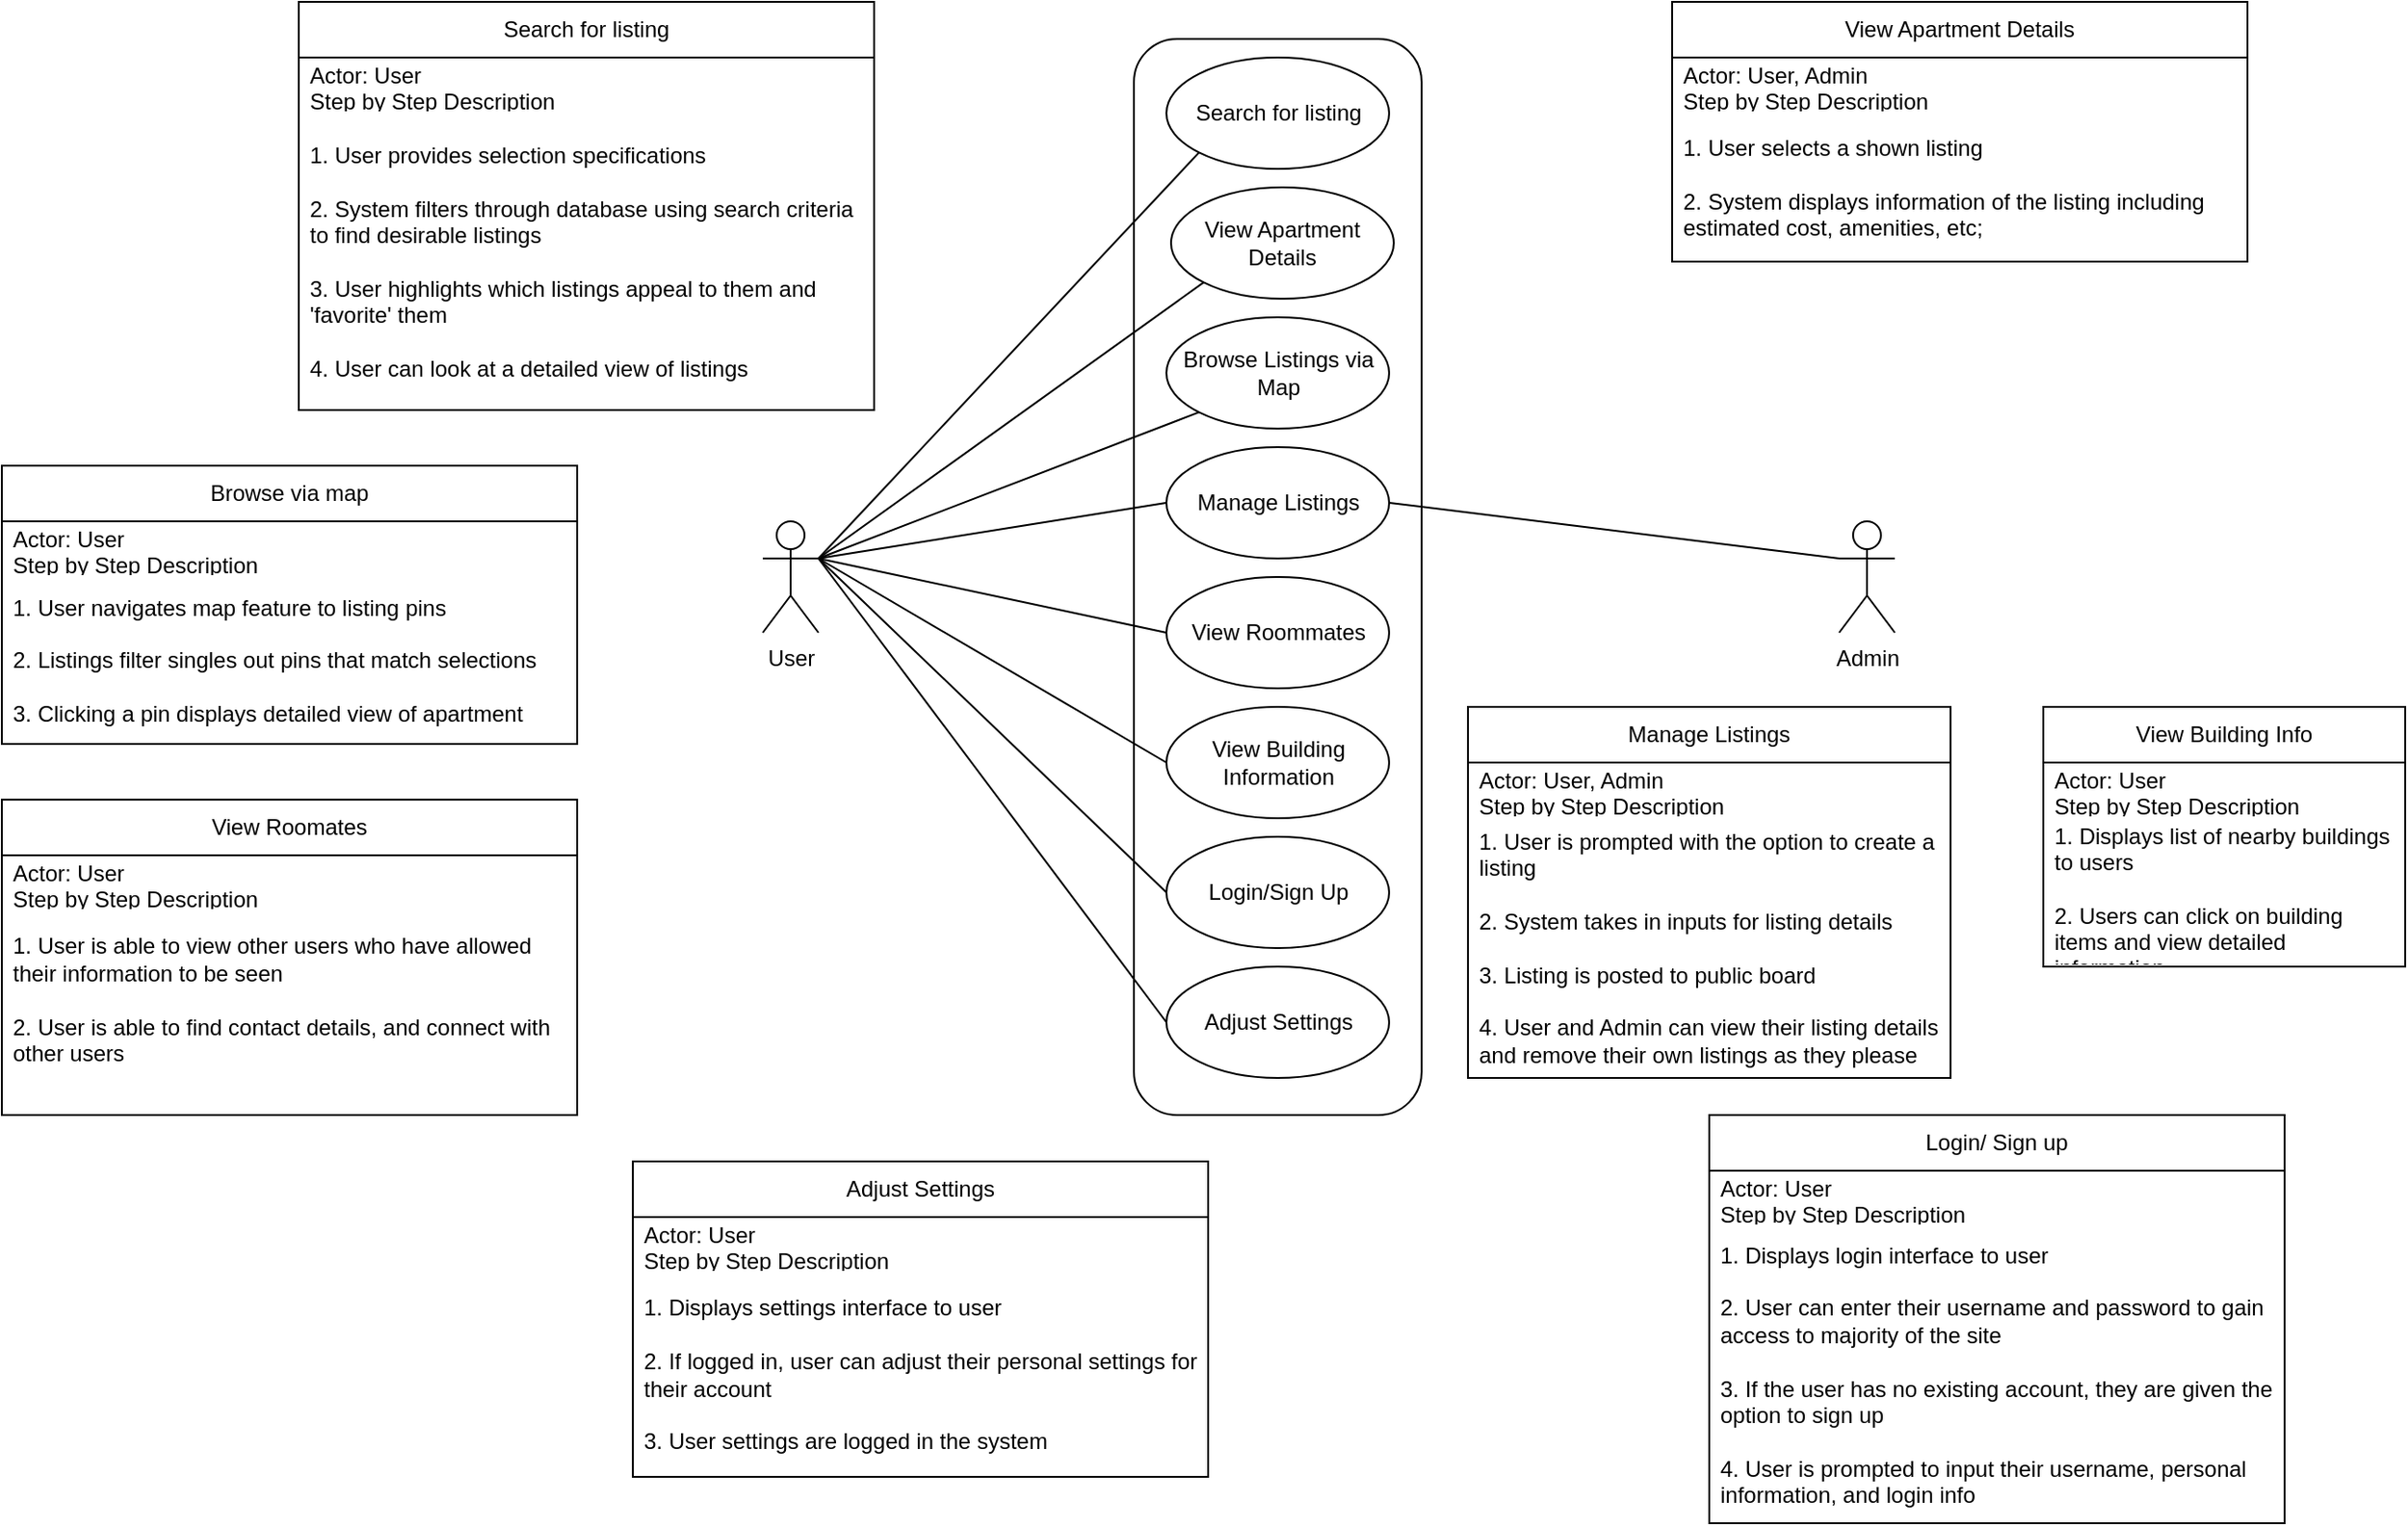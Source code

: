 <mxfile version="26.1.3">
  <diagram name="Page-1" id="jRUaesS8LNlslejOsJ27">
    <mxGraphModel dx="1687" dy="887" grid="1" gridSize="10" guides="1" tooltips="1" connect="1" arrows="1" fold="1" page="1" pageScale="1" pageWidth="690" pageHeight="980" math="0" shadow="0">
      <root>
        <mxCell id="0" />
        <mxCell id="1" parent="0" />
        <mxCell id="ZRMwxon8xwuSLsotXi2d-1" value="" style="rounded=1;whiteSpace=wrap;html=1;" vertex="1" parent="1">
          <mxGeometry x="670" y="30" width="155" height="580" as="geometry" />
        </mxCell>
        <mxCell id="ZRMwxon8xwuSLsotXi2d-2" value="Search for listing" style="ellipse;whiteSpace=wrap;html=1;" vertex="1" parent="1">
          <mxGeometry x="687.5" y="40" width="120" height="60" as="geometry" />
        </mxCell>
        <mxCell id="ZRMwxon8xwuSLsotXi2d-3" value="View Apartment Details" style="ellipse;whiteSpace=wrap;html=1;" vertex="1" parent="1">
          <mxGeometry x="690" y="110" width="120" height="60" as="geometry" />
        </mxCell>
        <mxCell id="ZRMwxon8xwuSLsotXi2d-27" style="rounded=0;orthogonalLoop=1;jettySize=auto;html=1;exitX=0;exitY=1;exitDx=0;exitDy=0;endArrow=none;startFill=0;" edge="1" parent="1" source="ZRMwxon8xwuSLsotXi2d-4">
          <mxGeometry relative="1" as="geometry">
            <mxPoint x="500" y="310" as="targetPoint" />
          </mxGeometry>
        </mxCell>
        <mxCell id="ZRMwxon8xwuSLsotXi2d-4" value="&lt;div&gt;Browse Listings via Map&lt;/div&gt;" style="ellipse;whiteSpace=wrap;html=1;" vertex="1" parent="1">
          <mxGeometry x="687.5" y="180" width="120" height="60" as="geometry" />
        </mxCell>
        <mxCell id="ZRMwxon8xwuSLsotXi2d-5" value="Manage Listings" style="ellipse;whiteSpace=wrap;html=1;" vertex="1" parent="1">
          <mxGeometry x="687.5" y="250" width="120" height="60" as="geometry" />
        </mxCell>
        <mxCell id="ZRMwxon8xwuSLsotXi2d-29" style="rounded=0;orthogonalLoop=1;jettySize=auto;html=1;exitX=0;exitY=0.5;exitDx=0;exitDy=0;endArrow=none;startFill=0;" edge="1" parent="1" source="ZRMwxon8xwuSLsotXi2d-6">
          <mxGeometry relative="1" as="geometry">
            <mxPoint x="500" y="310" as="targetPoint" />
          </mxGeometry>
        </mxCell>
        <mxCell id="ZRMwxon8xwuSLsotXi2d-6" value="&lt;div&gt;View Roommates&lt;/div&gt;" style="ellipse;whiteSpace=wrap;html=1;" vertex="1" parent="1">
          <mxGeometry x="687.5" y="320" width="120" height="60" as="geometry" />
        </mxCell>
        <mxCell id="ZRMwxon8xwuSLsotXi2d-30" style="rounded=0;orthogonalLoop=1;jettySize=auto;html=1;exitX=0;exitY=0.5;exitDx=0;exitDy=0;endArrow=none;startFill=0;" edge="1" parent="1" source="ZRMwxon8xwuSLsotXi2d-7">
          <mxGeometry relative="1" as="geometry">
            <mxPoint x="500" y="310" as="targetPoint" />
          </mxGeometry>
        </mxCell>
        <mxCell id="ZRMwxon8xwuSLsotXi2d-7" value="&lt;div&gt;View Building Information&lt;/div&gt;" style="ellipse;whiteSpace=wrap;html=1;" vertex="1" parent="1">
          <mxGeometry x="687.5" y="390" width="120" height="60" as="geometry" />
        </mxCell>
        <mxCell id="ZRMwxon8xwuSLsotXi2d-31" style="rounded=0;orthogonalLoop=1;jettySize=auto;html=1;exitX=0;exitY=0.5;exitDx=0;exitDy=0;endArrow=none;startFill=0;" edge="1" parent="1" source="ZRMwxon8xwuSLsotXi2d-8">
          <mxGeometry relative="1" as="geometry">
            <mxPoint x="500" y="310" as="targetPoint" />
          </mxGeometry>
        </mxCell>
        <mxCell id="ZRMwxon8xwuSLsotXi2d-8" value="&lt;div&gt;Login/Sign Up&lt;/div&gt;" style="ellipse;whiteSpace=wrap;html=1;" vertex="1" parent="1">
          <mxGeometry x="687.5" y="460" width="120" height="60" as="geometry" />
        </mxCell>
        <mxCell id="ZRMwxon8xwuSLsotXi2d-32" style="rounded=0;orthogonalLoop=1;jettySize=auto;html=1;exitX=0;exitY=0.5;exitDx=0;exitDy=0;endArrow=none;startFill=0;" edge="1" parent="1" source="ZRMwxon8xwuSLsotXi2d-9">
          <mxGeometry relative="1" as="geometry">
            <mxPoint x="500" y="310" as="targetPoint" />
          </mxGeometry>
        </mxCell>
        <mxCell id="ZRMwxon8xwuSLsotXi2d-9" value="&lt;div&gt;Adjust Settings&lt;/div&gt;" style="ellipse;whiteSpace=wrap;html=1;" vertex="1" parent="1">
          <mxGeometry x="687.5" y="530" width="120" height="60" as="geometry" />
        </mxCell>
        <mxCell id="ZRMwxon8xwuSLsotXi2d-10" value="User" style="shape=umlActor;verticalLabelPosition=bottom;verticalAlign=top;html=1;outlineConnect=0;" vertex="1" parent="1">
          <mxGeometry x="470" y="290" width="30" height="60" as="geometry" />
        </mxCell>
        <mxCell id="ZRMwxon8xwuSLsotXi2d-11" value="&lt;div&gt;Admin&lt;/div&gt;" style="shape=umlActor;verticalLabelPosition=bottom;verticalAlign=top;html=1;outlineConnect=0;" vertex="1" parent="1">
          <mxGeometry x="1050" y="290" width="30" height="60" as="geometry" />
        </mxCell>
        <mxCell id="ZRMwxon8xwuSLsotXi2d-17" value="Search for listing" style="swimlane;fontStyle=0;childLayout=stackLayout;horizontal=1;startSize=30;horizontalStack=0;resizeParent=1;resizeParentMax=0;resizeLast=0;collapsible=1;marginBottom=0;whiteSpace=wrap;html=1;" vertex="1" parent="1">
          <mxGeometry x="220" y="10" width="310" height="220" as="geometry" />
        </mxCell>
        <mxCell id="ZRMwxon8xwuSLsotXi2d-18" value="&lt;div&gt;Actor: User&lt;/div&gt;&lt;div&gt;Step by Step Description&lt;/div&gt;" style="text;strokeColor=none;fillColor=none;align=left;verticalAlign=middle;spacingLeft=4;spacingRight=4;overflow=hidden;points=[[0,0.5],[1,0.5]];portConstraint=eastwest;rotatable=0;whiteSpace=wrap;html=1;" vertex="1" parent="ZRMwxon8xwuSLsotXi2d-17">
          <mxGeometry y="30" width="310" height="30" as="geometry" />
        </mxCell>
        <mxCell id="ZRMwxon8xwuSLsotXi2d-19" value="&lt;div&gt;1. User provides selection specifications&lt;/div&gt;&lt;div&gt;&lt;br&gt;&lt;/div&gt;&lt;div&gt;2. System filters through database using search criteria to find desirable listings&lt;/div&gt;&lt;div&gt;&lt;br&gt;&lt;/div&gt;&lt;div&gt;3. User highlights which listings appeal to them and &#39;favorite&#39; them&lt;/div&gt;&lt;div&gt;&lt;br&gt;&lt;/div&gt;&lt;div&gt;4. User can look at a detailed view of listings&lt;/div&gt;" style="text;strokeColor=none;fillColor=none;align=left;verticalAlign=middle;spacingLeft=4;spacingRight=4;overflow=hidden;points=[[0,0.5],[1,0.5]];portConstraint=eastwest;rotatable=0;whiteSpace=wrap;html=1;" vertex="1" parent="ZRMwxon8xwuSLsotXi2d-17">
          <mxGeometry y="60" width="310" height="160" as="geometry" />
        </mxCell>
        <mxCell id="ZRMwxon8xwuSLsotXi2d-22" value="View Apartment Details" style="swimlane;fontStyle=0;childLayout=stackLayout;horizontal=1;startSize=30;horizontalStack=0;resizeParent=1;resizeParentMax=0;resizeLast=0;collapsible=1;marginBottom=0;whiteSpace=wrap;html=1;" vertex="1" parent="1">
          <mxGeometry x="960" y="10" width="310" height="140" as="geometry" />
        </mxCell>
        <mxCell id="ZRMwxon8xwuSLsotXi2d-23" value="&lt;div&gt;Actor: User, Admin&lt;/div&gt;&lt;div&gt;Step by Step Description&lt;/div&gt;" style="text;strokeColor=none;fillColor=none;align=left;verticalAlign=middle;spacingLeft=4;spacingRight=4;overflow=hidden;points=[[0,0.5],[1,0.5]];portConstraint=eastwest;rotatable=0;whiteSpace=wrap;html=1;" vertex="1" parent="ZRMwxon8xwuSLsotXi2d-22">
          <mxGeometry y="30" width="310" height="30" as="geometry" />
        </mxCell>
        <mxCell id="ZRMwxon8xwuSLsotXi2d-24" value="&lt;div&gt;1. User selects a shown listing&lt;/div&gt;&lt;div&gt;&lt;br&gt;&lt;/div&gt;&lt;div&gt;2. System displays information of the listing including estimated cost, amenities, etc;&lt;/div&gt;" style="text;strokeColor=none;fillColor=none;align=left;verticalAlign=middle;spacingLeft=4;spacingRight=4;overflow=hidden;points=[[0,0.5],[1,0.5]];portConstraint=eastwest;rotatable=0;whiteSpace=wrap;html=1;" vertex="1" parent="ZRMwxon8xwuSLsotXi2d-22">
          <mxGeometry y="60" width="310" height="80" as="geometry" />
        </mxCell>
        <mxCell id="ZRMwxon8xwuSLsotXi2d-25" style="rounded=0;orthogonalLoop=1;jettySize=auto;html=1;exitX=0;exitY=1;exitDx=0;exitDy=0;entryX=1;entryY=0.333;entryDx=0;entryDy=0;entryPerimeter=0;jumpSize=0;strokeColor=default;endArrow=none;startFill=0;" edge="1" parent="1" source="ZRMwxon8xwuSLsotXi2d-2" target="ZRMwxon8xwuSLsotXi2d-10">
          <mxGeometry relative="1" as="geometry" />
        </mxCell>
        <mxCell id="ZRMwxon8xwuSLsotXi2d-26" style="rounded=0;orthogonalLoop=1;jettySize=auto;html=1;exitX=0;exitY=1;exitDx=0;exitDy=0;entryX=1;entryY=0.333;entryDx=0;entryDy=0;entryPerimeter=0;endArrow=none;startFill=0;" edge="1" parent="1" source="ZRMwxon8xwuSLsotXi2d-3" target="ZRMwxon8xwuSLsotXi2d-10">
          <mxGeometry relative="1" as="geometry" />
        </mxCell>
        <mxCell id="ZRMwxon8xwuSLsotXi2d-28" style="rounded=0;orthogonalLoop=1;jettySize=auto;html=1;exitX=0;exitY=0.5;exitDx=0;exitDy=0;entryX=1;entryY=0.333;entryDx=0;entryDy=0;entryPerimeter=0;endArrow=none;startFill=0;" edge="1" parent="1" source="ZRMwxon8xwuSLsotXi2d-5" target="ZRMwxon8xwuSLsotXi2d-10">
          <mxGeometry relative="1" as="geometry" />
        </mxCell>
        <mxCell id="ZRMwxon8xwuSLsotXi2d-33" style="rounded=0;orthogonalLoop=1;jettySize=auto;html=1;exitX=1;exitY=0.5;exitDx=0;exitDy=0;entryX=0;entryY=0.333;entryDx=0;entryDy=0;entryPerimeter=0;endArrow=none;startFill=0;" edge="1" parent="1" source="ZRMwxon8xwuSLsotXi2d-5" target="ZRMwxon8xwuSLsotXi2d-11">
          <mxGeometry relative="1" as="geometry" />
        </mxCell>
        <mxCell id="ZRMwxon8xwuSLsotXi2d-34" value="Browse via map" style="swimlane;fontStyle=0;childLayout=stackLayout;horizontal=1;startSize=30;horizontalStack=0;resizeParent=1;resizeParentMax=0;resizeLast=0;collapsible=1;marginBottom=0;whiteSpace=wrap;html=1;" vertex="1" parent="1">
          <mxGeometry x="60" y="260" width="310" height="150" as="geometry" />
        </mxCell>
        <mxCell id="ZRMwxon8xwuSLsotXi2d-35" value="&lt;div&gt;Actor: User&lt;/div&gt;&lt;div&gt;Step by Step Description&lt;/div&gt;" style="text;strokeColor=none;fillColor=none;align=left;verticalAlign=middle;spacingLeft=4;spacingRight=4;overflow=hidden;points=[[0,0.5],[1,0.5]];portConstraint=eastwest;rotatable=0;whiteSpace=wrap;html=1;" vertex="1" parent="ZRMwxon8xwuSLsotXi2d-34">
          <mxGeometry y="30" width="310" height="30" as="geometry" />
        </mxCell>
        <mxCell id="ZRMwxon8xwuSLsotXi2d-36" value="&lt;div&gt;1. User navigates map feature to listing pins&lt;/div&gt;&lt;div&gt;&lt;br&gt;&lt;/div&gt;&lt;div&gt;2. Listings filter singles out pins that match selections&lt;/div&gt;&lt;div&gt;&lt;br&gt;&lt;/div&gt;&lt;div&gt;3. Clicking a pin displays detailed view of apartment&amp;nbsp; &lt;br&gt;&lt;/div&gt;" style="text;strokeColor=none;fillColor=none;align=left;verticalAlign=middle;spacingLeft=4;spacingRight=4;overflow=hidden;points=[[0,0.5],[1,0.5]];portConstraint=eastwest;rotatable=0;whiteSpace=wrap;html=1;" vertex="1" parent="ZRMwxon8xwuSLsotXi2d-34">
          <mxGeometry y="60" width="310" height="90" as="geometry" />
        </mxCell>
        <mxCell id="ZRMwxon8xwuSLsotXi2d-37" value="Manage Listings" style="swimlane;fontStyle=0;childLayout=stackLayout;horizontal=1;startSize=30;horizontalStack=0;resizeParent=1;resizeParentMax=0;resizeLast=0;collapsible=1;marginBottom=0;whiteSpace=wrap;html=1;" vertex="1" parent="1">
          <mxGeometry x="850" y="390" width="260" height="200" as="geometry" />
        </mxCell>
        <mxCell id="ZRMwxon8xwuSLsotXi2d-38" value="&lt;div&gt;Actor: User, Admin&lt;/div&gt;&lt;div&gt;Step by Step Description&lt;/div&gt;" style="text;strokeColor=none;fillColor=none;align=left;verticalAlign=middle;spacingLeft=4;spacingRight=4;overflow=hidden;points=[[0,0.5],[1,0.5]];portConstraint=eastwest;rotatable=0;whiteSpace=wrap;html=1;" vertex="1" parent="ZRMwxon8xwuSLsotXi2d-37">
          <mxGeometry y="30" width="260" height="30" as="geometry" />
        </mxCell>
        <mxCell id="ZRMwxon8xwuSLsotXi2d-39" value="&lt;div&gt;1. User is prompted with the option to create a listing&lt;/div&gt;&lt;div&gt;&lt;br&gt;&lt;/div&gt;&lt;div&gt;2. System takes in inputs for listing details&lt;/div&gt;&lt;div&gt;&lt;br&gt;&lt;/div&gt;&lt;div&gt;3. Listing is posted to public board&lt;/div&gt;&lt;div&gt;&lt;br&gt;&lt;/div&gt;&lt;div&gt;4. User and Admin can view their listing details and remove their own listings as they please&lt;/div&gt;" style="text;strokeColor=none;fillColor=none;align=left;verticalAlign=middle;spacingLeft=4;spacingRight=4;overflow=hidden;points=[[0,0.5],[1,0.5]];portConstraint=eastwest;rotatable=0;whiteSpace=wrap;html=1;" vertex="1" parent="ZRMwxon8xwuSLsotXi2d-37">
          <mxGeometry y="60" width="260" height="140" as="geometry" />
        </mxCell>
        <mxCell id="ZRMwxon8xwuSLsotXi2d-40" value="View Roomates" style="swimlane;fontStyle=0;childLayout=stackLayout;horizontal=1;startSize=30;horizontalStack=0;resizeParent=1;resizeParentMax=0;resizeLast=0;collapsible=1;marginBottom=0;whiteSpace=wrap;html=1;" vertex="1" parent="1">
          <mxGeometry x="60" y="440" width="310" height="170" as="geometry">
            <mxRectangle x="60" y="440" width="120" height="30" as="alternateBounds" />
          </mxGeometry>
        </mxCell>
        <mxCell id="ZRMwxon8xwuSLsotXi2d-41" value="&lt;div&gt;Actor: User&lt;/div&gt;&lt;div&gt;Step by Step Description&lt;/div&gt;" style="text;strokeColor=none;fillColor=none;align=left;verticalAlign=middle;spacingLeft=4;spacingRight=4;overflow=hidden;points=[[0,0.5],[1,0.5]];portConstraint=eastwest;rotatable=0;whiteSpace=wrap;html=1;" vertex="1" parent="ZRMwxon8xwuSLsotXi2d-40">
          <mxGeometry y="30" width="310" height="30" as="geometry" />
        </mxCell>
        <mxCell id="ZRMwxon8xwuSLsotXi2d-42" value="&lt;div&gt;1. User is able to view other users who have allowed their information to be seen&lt;/div&gt;&lt;div&gt;&lt;br&gt;&lt;/div&gt;&lt;div&gt;2. User is able to find contact details, and connect with other users&lt;/div&gt;&lt;div&gt;&lt;br&gt;&lt;/div&gt;" style="text;strokeColor=none;fillColor=none;align=left;verticalAlign=middle;spacingLeft=4;spacingRight=4;overflow=hidden;points=[[0,0.5],[1,0.5]];portConstraint=eastwest;rotatable=0;whiteSpace=wrap;html=1;" vertex="1" parent="ZRMwxon8xwuSLsotXi2d-40">
          <mxGeometry y="60" width="310" height="110" as="geometry" />
        </mxCell>
        <mxCell id="ZRMwxon8xwuSLsotXi2d-43" value="View Building Info" style="swimlane;fontStyle=0;childLayout=stackLayout;horizontal=1;startSize=30;horizontalStack=0;resizeParent=1;resizeParentMax=0;resizeLast=0;collapsible=1;marginBottom=0;whiteSpace=wrap;html=1;" vertex="1" parent="1">
          <mxGeometry x="1160" y="390" width="195" height="140" as="geometry" />
        </mxCell>
        <mxCell id="ZRMwxon8xwuSLsotXi2d-44" value="&lt;div&gt;Actor: User&lt;/div&gt;&lt;div&gt;Step by Step Description&lt;/div&gt;" style="text;strokeColor=none;fillColor=none;align=left;verticalAlign=middle;spacingLeft=4;spacingRight=4;overflow=hidden;points=[[0,0.5],[1,0.5]];portConstraint=eastwest;rotatable=0;whiteSpace=wrap;html=1;" vertex="1" parent="ZRMwxon8xwuSLsotXi2d-43">
          <mxGeometry y="30" width="195" height="30" as="geometry" />
        </mxCell>
        <mxCell id="ZRMwxon8xwuSLsotXi2d-45" value="&lt;div&gt;1. Displays list of nearby buildings to users&lt;/div&gt;&lt;div&gt;&lt;br&gt;&lt;/div&gt;&lt;div&gt;2. Users can click on building items and view detailed information&lt;/div&gt;" style="text;strokeColor=none;fillColor=none;align=left;verticalAlign=middle;spacingLeft=4;spacingRight=4;overflow=hidden;points=[[0,0.5],[1,0.5]];portConstraint=eastwest;rotatable=0;whiteSpace=wrap;html=1;" vertex="1" parent="ZRMwxon8xwuSLsotXi2d-43">
          <mxGeometry y="60" width="195" height="80" as="geometry" />
        </mxCell>
        <mxCell id="ZRMwxon8xwuSLsotXi2d-46" value="Login/ Sign up" style="swimlane;fontStyle=0;childLayout=stackLayout;horizontal=1;startSize=30;horizontalStack=0;resizeParent=1;resizeParentMax=0;resizeLast=0;collapsible=1;marginBottom=0;whiteSpace=wrap;html=1;" vertex="1" parent="1">
          <mxGeometry x="980" y="610" width="310" height="220" as="geometry" />
        </mxCell>
        <mxCell id="ZRMwxon8xwuSLsotXi2d-47" value="&lt;div&gt;Actor: User&lt;/div&gt;&lt;div&gt;Step by Step Description&lt;/div&gt;" style="text;strokeColor=none;fillColor=none;align=left;verticalAlign=middle;spacingLeft=4;spacingRight=4;overflow=hidden;points=[[0,0.5],[1,0.5]];portConstraint=eastwest;rotatable=0;whiteSpace=wrap;html=1;" vertex="1" parent="ZRMwxon8xwuSLsotXi2d-46">
          <mxGeometry y="30" width="310" height="30" as="geometry" />
        </mxCell>
        <mxCell id="ZRMwxon8xwuSLsotXi2d-48" value="&lt;div&gt;1. Displays login interface to user&lt;/div&gt;&lt;div&gt;&lt;br&gt;&lt;/div&gt;&lt;div&gt;2. User can enter their username and password to gain access to majority of the site&lt;/div&gt;&lt;div&gt;&lt;br&gt;&lt;/div&gt;&lt;div&gt;3. If the user has no existing account, they are given the option to sign up&lt;/div&gt;&lt;div&gt;&lt;br&gt;&lt;/div&gt;&lt;div&gt;4. User is prompted to input their username, personal information, and login info&lt;/div&gt;" style="text;strokeColor=none;fillColor=none;align=left;verticalAlign=middle;spacingLeft=4;spacingRight=4;overflow=hidden;points=[[0,0.5],[1,0.5]];portConstraint=eastwest;rotatable=0;whiteSpace=wrap;html=1;" vertex="1" parent="ZRMwxon8xwuSLsotXi2d-46">
          <mxGeometry y="60" width="310" height="160" as="geometry" />
        </mxCell>
        <mxCell id="ZRMwxon8xwuSLsotXi2d-49" value="Adjust Settings" style="swimlane;fontStyle=0;childLayout=stackLayout;horizontal=1;startSize=30;horizontalStack=0;resizeParent=1;resizeParentMax=0;resizeLast=0;collapsible=1;marginBottom=0;whiteSpace=wrap;html=1;" vertex="1" parent="1">
          <mxGeometry x="400" y="635" width="310" height="170" as="geometry" />
        </mxCell>
        <mxCell id="ZRMwxon8xwuSLsotXi2d-50" value="&lt;div&gt;Actor: User&lt;/div&gt;&lt;div&gt;Step by Step Description&lt;/div&gt;" style="text;strokeColor=none;fillColor=none;align=left;verticalAlign=middle;spacingLeft=4;spacingRight=4;overflow=hidden;points=[[0,0.5],[1,0.5]];portConstraint=eastwest;rotatable=0;whiteSpace=wrap;html=1;" vertex="1" parent="ZRMwxon8xwuSLsotXi2d-49">
          <mxGeometry y="30" width="310" height="30" as="geometry" />
        </mxCell>
        <mxCell id="ZRMwxon8xwuSLsotXi2d-51" value="&lt;div&gt;1. Displays settings interface to user&lt;/div&gt;&lt;div&gt;&lt;br&gt;&lt;/div&gt;&lt;div&gt;2. If logged in, user can adjust their personal settings for their account&lt;/div&gt;&lt;div&gt;&lt;br&gt;&lt;/div&gt;&lt;div&gt;3. User settings are logged in the system&lt;/div&gt;" style="text;strokeColor=none;fillColor=none;align=left;verticalAlign=middle;spacingLeft=4;spacingRight=4;overflow=hidden;points=[[0,0.5],[1,0.5]];portConstraint=eastwest;rotatable=0;whiteSpace=wrap;html=1;" vertex="1" parent="ZRMwxon8xwuSLsotXi2d-49">
          <mxGeometry y="60" width="310" height="110" as="geometry" />
        </mxCell>
      </root>
    </mxGraphModel>
  </diagram>
</mxfile>
